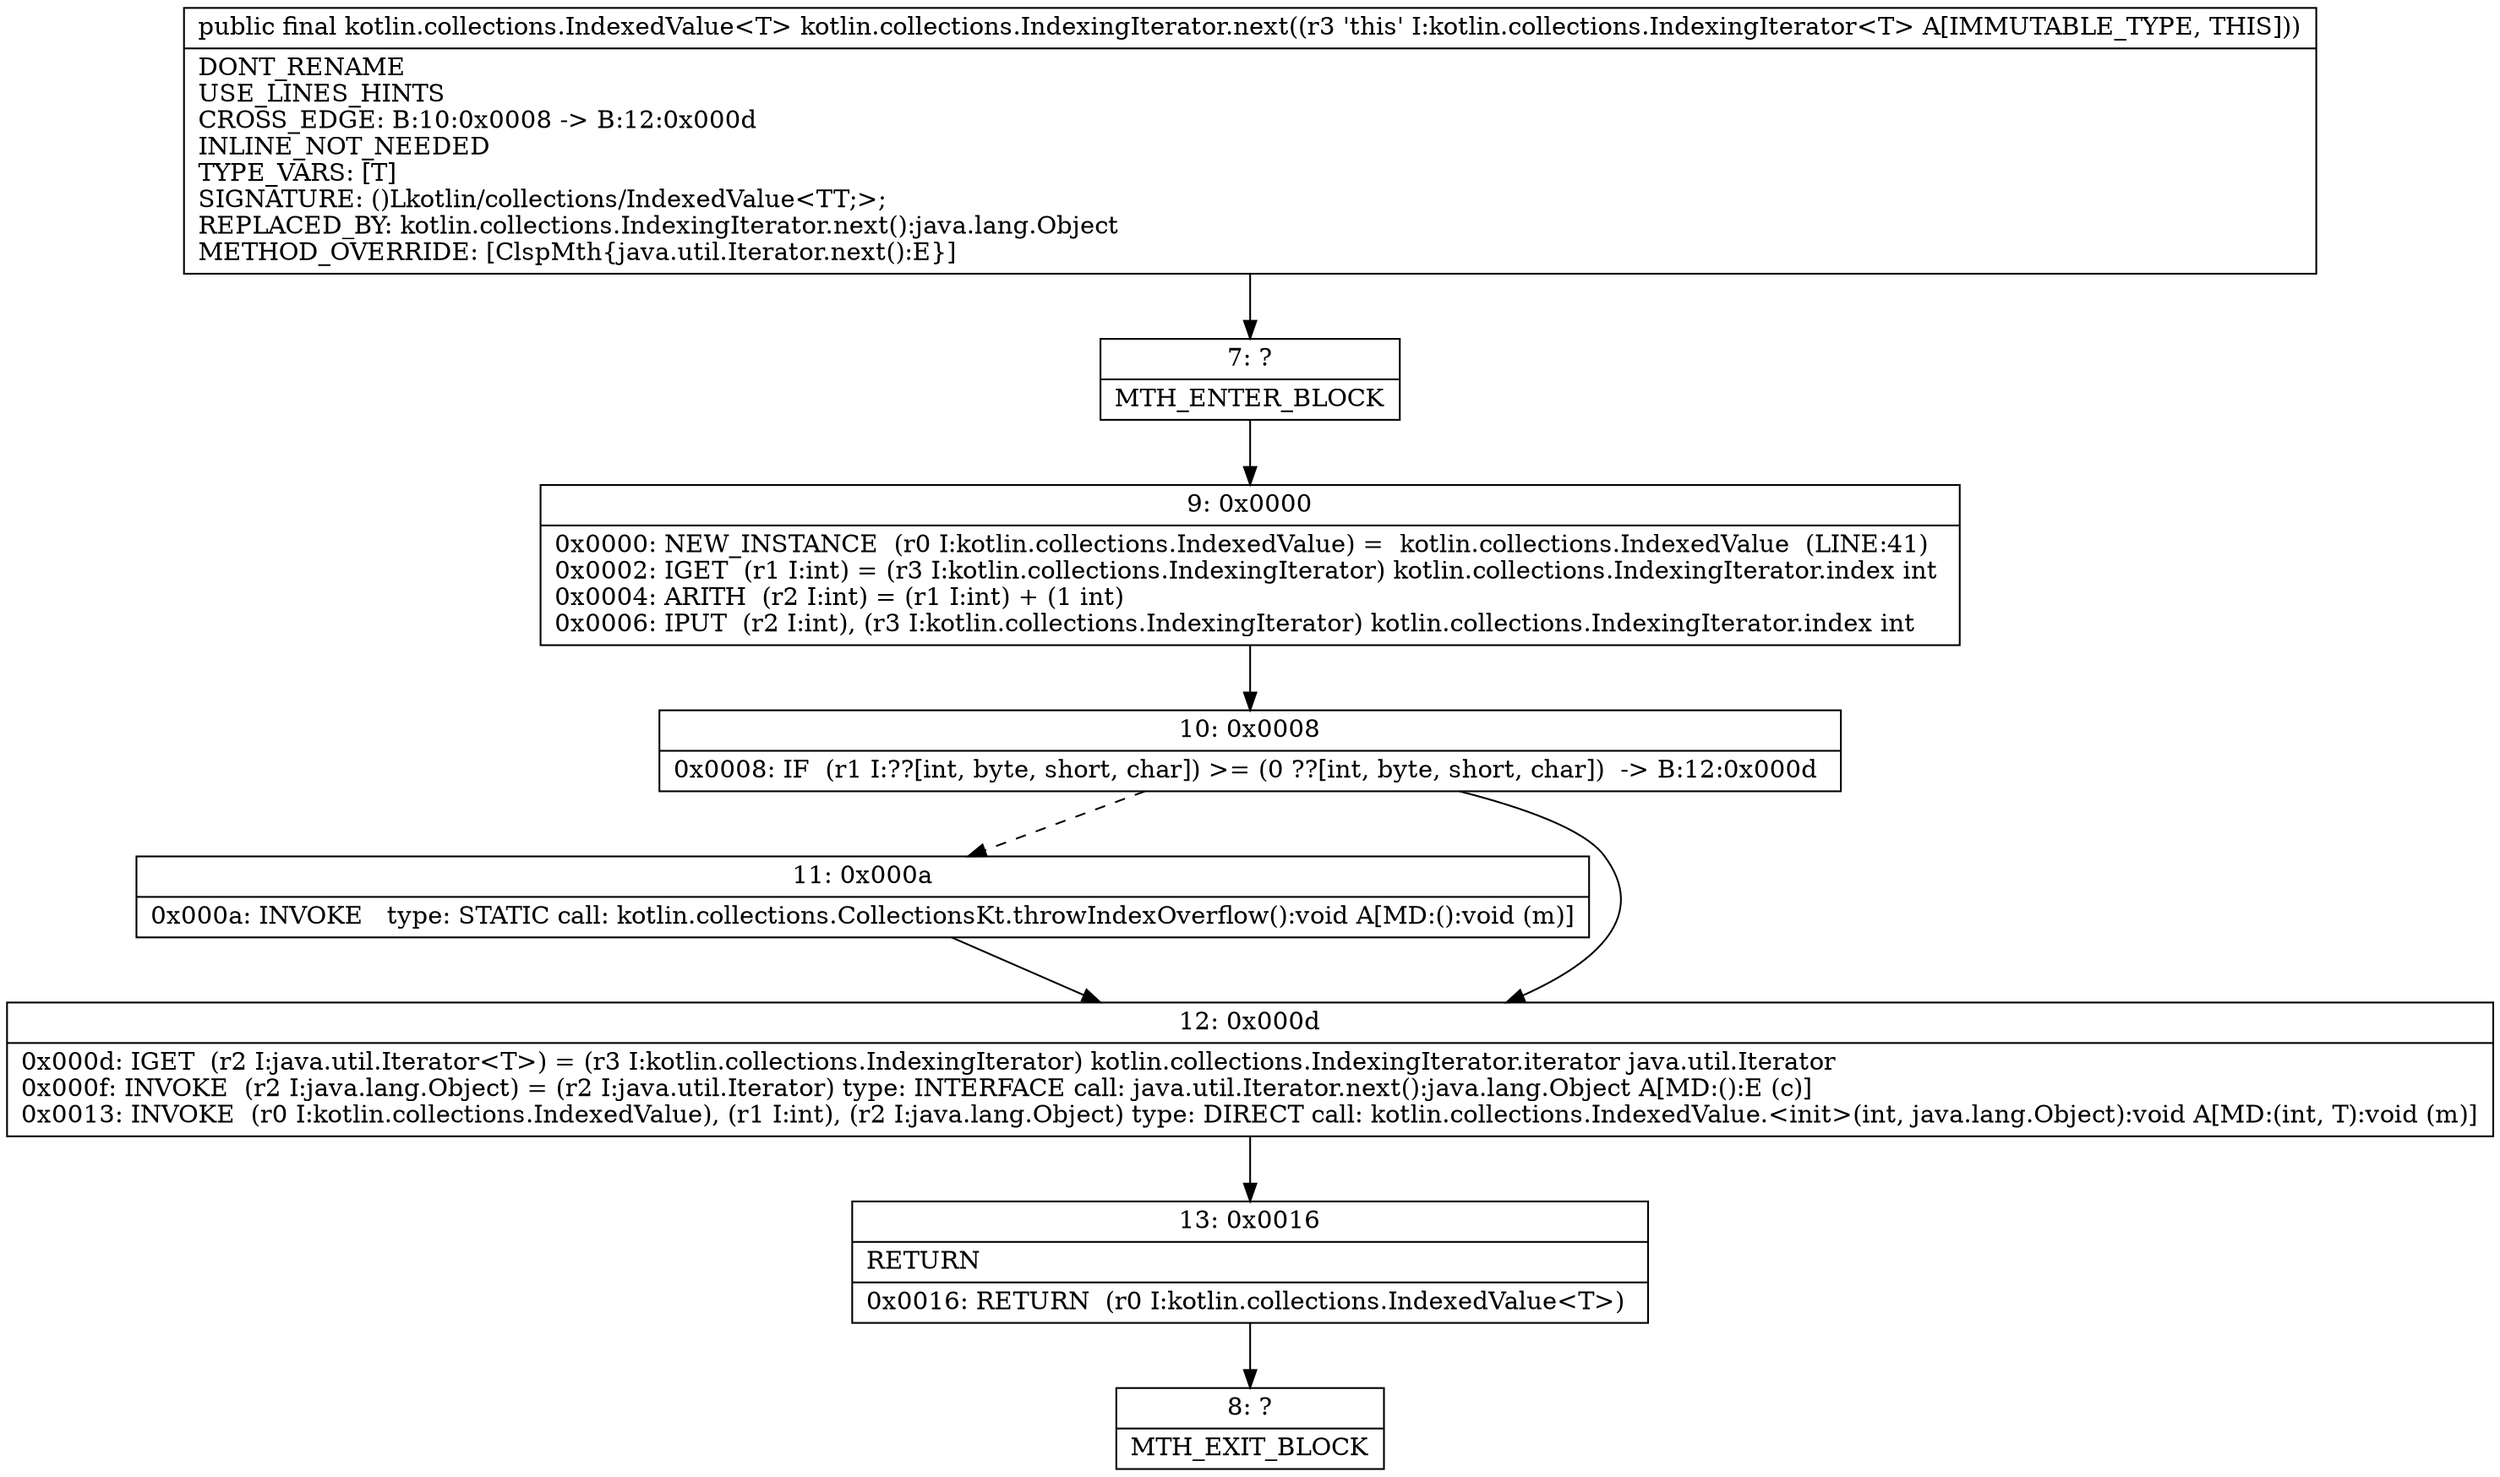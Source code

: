 digraph "CFG forkotlin.collections.IndexingIterator.next()Lkotlin\/collections\/IndexedValue;" {
Node_7 [shape=record,label="{7\:\ ?|MTH_ENTER_BLOCK\l}"];
Node_9 [shape=record,label="{9\:\ 0x0000|0x0000: NEW_INSTANCE  (r0 I:kotlin.collections.IndexedValue) =  kotlin.collections.IndexedValue  (LINE:41)\l0x0002: IGET  (r1 I:int) = (r3 I:kotlin.collections.IndexingIterator) kotlin.collections.IndexingIterator.index int \l0x0004: ARITH  (r2 I:int) = (r1 I:int) + (1 int) \l0x0006: IPUT  (r2 I:int), (r3 I:kotlin.collections.IndexingIterator) kotlin.collections.IndexingIterator.index int \l}"];
Node_10 [shape=record,label="{10\:\ 0x0008|0x0008: IF  (r1 I:??[int, byte, short, char]) \>= (0 ??[int, byte, short, char])  \-\> B:12:0x000d \l}"];
Node_11 [shape=record,label="{11\:\ 0x000a|0x000a: INVOKE   type: STATIC call: kotlin.collections.CollectionsKt.throwIndexOverflow():void A[MD:():void (m)]\l}"];
Node_12 [shape=record,label="{12\:\ 0x000d|0x000d: IGET  (r2 I:java.util.Iterator\<T\>) = (r3 I:kotlin.collections.IndexingIterator) kotlin.collections.IndexingIterator.iterator java.util.Iterator \l0x000f: INVOKE  (r2 I:java.lang.Object) = (r2 I:java.util.Iterator) type: INTERFACE call: java.util.Iterator.next():java.lang.Object A[MD:():E (c)]\l0x0013: INVOKE  (r0 I:kotlin.collections.IndexedValue), (r1 I:int), (r2 I:java.lang.Object) type: DIRECT call: kotlin.collections.IndexedValue.\<init\>(int, java.lang.Object):void A[MD:(int, T):void (m)]\l}"];
Node_13 [shape=record,label="{13\:\ 0x0016|RETURN\l|0x0016: RETURN  (r0 I:kotlin.collections.IndexedValue\<T\>) \l}"];
Node_8 [shape=record,label="{8\:\ ?|MTH_EXIT_BLOCK\l}"];
MethodNode[shape=record,label="{public final kotlin.collections.IndexedValue\<T\> kotlin.collections.IndexingIterator.next((r3 'this' I:kotlin.collections.IndexingIterator\<T\> A[IMMUTABLE_TYPE, THIS]))  | DONT_RENAME\lUSE_LINES_HINTS\lCROSS_EDGE: B:10:0x0008 \-\> B:12:0x000d\lINLINE_NOT_NEEDED\lTYPE_VARS: [T]\lSIGNATURE: ()Lkotlin\/collections\/IndexedValue\<TT;\>;\lREPLACED_BY: kotlin.collections.IndexingIterator.next():java.lang.Object\lMETHOD_OVERRIDE: [ClspMth\{java.util.Iterator.next():E\}]\l}"];
MethodNode -> Node_7;Node_7 -> Node_9;
Node_9 -> Node_10;
Node_10 -> Node_11[style=dashed];
Node_10 -> Node_12;
Node_11 -> Node_12;
Node_12 -> Node_13;
Node_13 -> Node_8;
}

